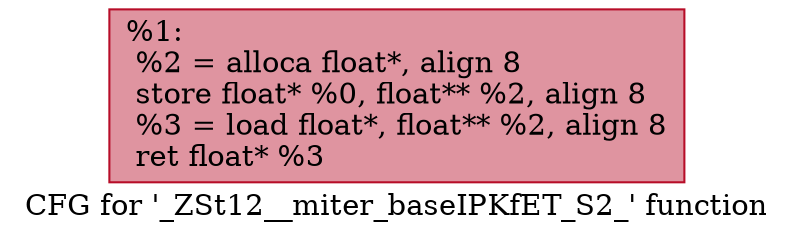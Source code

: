 digraph "CFG for '_ZSt12__miter_baseIPKfET_S2_' function" {
	label="CFG for '_ZSt12__miter_baseIPKfET_S2_' function";

	Node0x559363e2ddf0 [shape=record,color="#b70d28ff", style=filled, fillcolor="#b70d2870",label="{%1:\l  %2 = alloca float*, align 8\l  store float* %0, float** %2, align 8\l  %3 = load float*, float** %2, align 8\l  ret float* %3\l}"];
}
